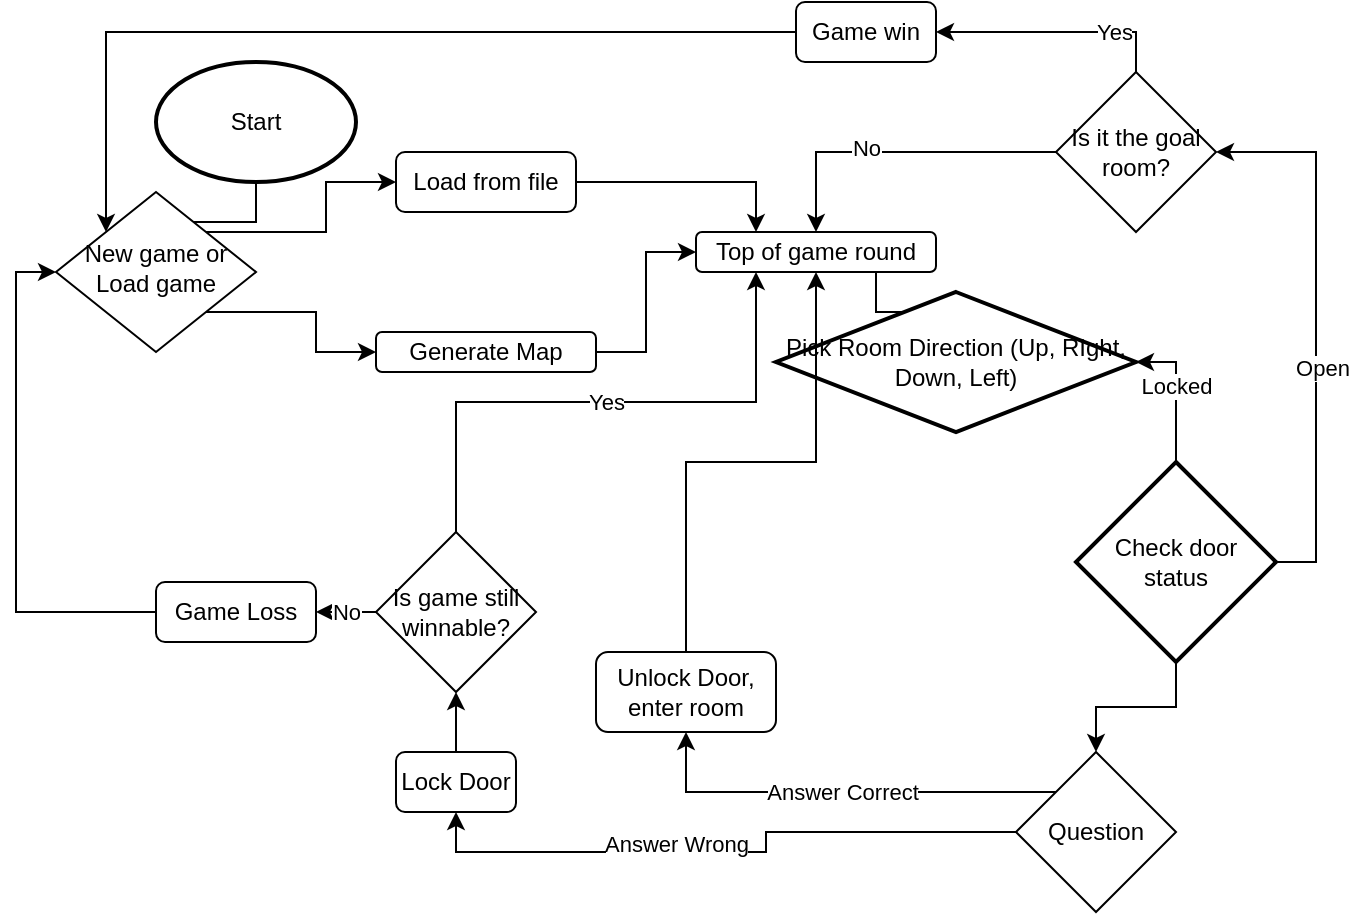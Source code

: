 <mxfile version="13.10.0" type="github">
  <diagram id="C5RBs43oDa-KdzZeNtuy" name="Page-1">
    <mxGraphModel dx="1038" dy="617" grid="1" gridSize="10" guides="1" tooltips="1" connect="1" arrows="1" fold="1" page="1" pageScale="1" pageWidth="827" pageHeight="1169" math="0" shadow="0">
      <root>
        <mxCell id="WIyWlLk6GJQsqaUBKTNV-0" />
        <mxCell id="WIyWlLk6GJQsqaUBKTNV-1" parent="WIyWlLk6GJQsqaUBKTNV-0" />
        <mxCell id="WIyWlLk6GJQsqaUBKTNV-2" value="" style="rounded=0;html=1;jettySize=auto;orthogonalLoop=1;fontSize=11;endArrow=block;endFill=0;endSize=8;strokeWidth=1;shadow=0;labelBackgroundColor=none;edgeStyle=orthogonalEdgeStyle;" parent="WIyWlLk6GJQsqaUBKTNV-1" source="eqVt8OM183zsTdJXWkha-23" target="WIyWlLk6GJQsqaUBKTNV-6" edge="1">
          <mxGeometry relative="1" as="geometry">
            <mxPoint x="220" y="120" as="sourcePoint" />
          </mxGeometry>
        </mxCell>
        <mxCell id="eqVt8OM183zsTdJXWkha-13" style="edgeStyle=orthogonalEdgeStyle;rounded=0;orthogonalLoop=1;jettySize=auto;html=1;exitX=1;exitY=0;exitDx=0;exitDy=0;entryX=0;entryY=0.5;entryDx=0;entryDy=0;" edge="1" parent="WIyWlLk6GJQsqaUBKTNV-1" source="WIyWlLk6GJQsqaUBKTNV-6" target="eqVt8OM183zsTdJXWkha-0">
          <mxGeometry relative="1" as="geometry" />
        </mxCell>
        <mxCell id="eqVt8OM183zsTdJXWkha-15" style="edgeStyle=orthogonalEdgeStyle;rounded=0;orthogonalLoop=1;jettySize=auto;html=1;exitX=1;exitY=1;exitDx=0;exitDy=0;entryX=0;entryY=0.5;entryDx=0;entryDy=0;" edge="1" parent="WIyWlLk6GJQsqaUBKTNV-1" source="WIyWlLk6GJQsqaUBKTNV-6" target="WIyWlLk6GJQsqaUBKTNV-7">
          <mxGeometry relative="1" as="geometry" />
        </mxCell>
        <mxCell id="WIyWlLk6GJQsqaUBKTNV-6" value="New game or Load game" style="rhombus;whiteSpace=wrap;html=1;shadow=0;fontFamily=Helvetica;fontSize=12;align=center;strokeWidth=1;spacing=6;spacingTop=-4;" parent="WIyWlLk6GJQsqaUBKTNV-1" vertex="1">
          <mxGeometry x="170" y="170" width="100" height="80" as="geometry" />
        </mxCell>
        <mxCell id="eqVt8OM183zsTdJXWkha-19" style="edgeStyle=orthogonalEdgeStyle;rounded=0;orthogonalLoop=1;jettySize=auto;html=1;exitX=1;exitY=0.5;exitDx=0;exitDy=0;entryX=0;entryY=0.5;entryDx=0;entryDy=0;" edge="1" parent="WIyWlLk6GJQsqaUBKTNV-1" source="WIyWlLk6GJQsqaUBKTNV-7" target="eqVt8OM183zsTdJXWkha-9">
          <mxGeometry relative="1" as="geometry" />
        </mxCell>
        <mxCell id="WIyWlLk6GJQsqaUBKTNV-7" value="Generate Map" style="rounded=1;whiteSpace=wrap;html=1;fontSize=12;glass=0;strokeWidth=1;shadow=0;" parent="WIyWlLk6GJQsqaUBKTNV-1" vertex="1">
          <mxGeometry x="330" y="240" width="110" height="20" as="geometry" />
        </mxCell>
        <mxCell id="eqVt8OM183zsTdJXWkha-17" style="edgeStyle=orthogonalEdgeStyle;rounded=0;orthogonalLoop=1;jettySize=auto;html=1;exitX=1;exitY=0.5;exitDx=0;exitDy=0;entryX=0.25;entryY=0;entryDx=0;entryDy=0;" edge="1" parent="WIyWlLk6GJQsqaUBKTNV-1" source="eqVt8OM183zsTdJXWkha-0" target="eqVt8OM183zsTdJXWkha-9">
          <mxGeometry relative="1" as="geometry" />
        </mxCell>
        <mxCell id="eqVt8OM183zsTdJXWkha-0" value="Load from file" style="rounded=1;whiteSpace=wrap;html=1;" vertex="1" parent="WIyWlLk6GJQsqaUBKTNV-1">
          <mxGeometry x="340" y="150" width="90" height="30" as="geometry" />
        </mxCell>
        <mxCell id="eqVt8OM183zsTdJXWkha-11" style="edgeStyle=orthogonalEdgeStyle;rounded=0;orthogonalLoop=1;jettySize=auto;html=1;exitX=0.75;exitY=1;exitDx=0;exitDy=0;entryX=0.5;entryY=0;entryDx=0;entryDy=0;entryPerimeter=0;" edge="1" parent="WIyWlLk6GJQsqaUBKTNV-1" source="eqVt8OM183zsTdJXWkha-9" target="eqVt8OM183zsTdJXWkha-25">
          <mxGeometry relative="1" as="geometry">
            <mxPoint x="550" y="260" as="targetPoint" />
          </mxGeometry>
        </mxCell>
        <mxCell id="eqVt8OM183zsTdJXWkha-9" value="Top of game round" style="rounded=1;whiteSpace=wrap;html=1;" vertex="1" parent="WIyWlLk6GJQsqaUBKTNV-1">
          <mxGeometry x="490" y="190" width="120" height="20" as="geometry" />
        </mxCell>
        <mxCell id="eqVt8OM183zsTdJXWkha-12" style="edgeStyle=orthogonalEdgeStyle;rounded=0;orthogonalLoop=1;jettySize=auto;html=1;exitX=0.5;exitY=1;exitDx=0;exitDy=0;" edge="1" parent="WIyWlLk6GJQsqaUBKTNV-1" source="WIyWlLk6GJQsqaUBKTNV-6" target="WIyWlLk6GJQsqaUBKTNV-6">
          <mxGeometry relative="1" as="geometry" />
        </mxCell>
        <mxCell id="eqVt8OM183zsTdJXWkha-23" value="Start" style="strokeWidth=2;html=1;shape=mxgraph.flowchart.start_1;whiteSpace=wrap;" vertex="1" parent="WIyWlLk6GJQsqaUBKTNV-1">
          <mxGeometry x="220" y="105" width="100" height="60" as="geometry" />
        </mxCell>
        <mxCell id="eqVt8OM183zsTdJXWkha-25" value="&lt;span&gt;Pick Room Direction (Up, RIght, Down, Left)&lt;/span&gt;" style="strokeWidth=2;html=1;shape=mxgraph.flowchart.decision;whiteSpace=wrap;" vertex="1" parent="WIyWlLk6GJQsqaUBKTNV-1">
          <mxGeometry x="530" y="220" width="180" height="70" as="geometry" />
        </mxCell>
        <mxCell id="eqVt8OM183zsTdJXWkha-29" style="edgeStyle=orthogonalEdgeStyle;rounded=0;orthogonalLoop=1;jettySize=auto;html=1;exitX=1;exitY=0.5;exitDx=0;exitDy=0;exitPerimeter=0;entryX=1;entryY=0.5;entryDx=0;entryDy=0;" edge="1" parent="WIyWlLk6GJQsqaUBKTNV-1" source="eqVt8OM183zsTdJXWkha-27" target="eqVt8OM183zsTdJXWkha-51">
          <mxGeometry relative="1" as="geometry" />
        </mxCell>
        <mxCell id="eqVt8OM183zsTdJXWkha-30" value="Open" style="edgeLabel;html=1;align=center;verticalAlign=middle;resizable=0;points=[];" vertex="1" connectable="0" parent="eqVt8OM183zsTdJXWkha-29">
          <mxGeometry x="-0.144" y="-3" relative="1" as="geometry">
            <mxPoint as="offset" />
          </mxGeometry>
        </mxCell>
        <mxCell id="eqVt8OM183zsTdJXWkha-31" style="edgeStyle=orthogonalEdgeStyle;rounded=0;orthogonalLoop=1;jettySize=auto;html=1;exitX=0.5;exitY=0;exitDx=0;exitDy=0;exitPerimeter=0;entryX=1;entryY=0.5;entryDx=0;entryDy=0;entryPerimeter=0;" edge="1" parent="WIyWlLk6GJQsqaUBKTNV-1" source="eqVt8OM183zsTdJXWkha-27" target="eqVt8OM183zsTdJXWkha-25">
          <mxGeometry relative="1" as="geometry" />
        </mxCell>
        <mxCell id="eqVt8OM183zsTdJXWkha-32" value="Locked" style="edgeLabel;html=1;align=center;verticalAlign=middle;resizable=0;points=[];" vertex="1" connectable="0" parent="eqVt8OM183zsTdJXWkha-31">
          <mxGeometry x="0.095" relative="1" as="geometry">
            <mxPoint as="offset" />
          </mxGeometry>
        </mxCell>
        <mxCell id="eqVt8OM183zsTdJXWkha-35" style="edgeStyle=orthogonalEdgeStyle;rounded=0;orthogonalLoop=1;jettySize=auto;html=1;exitX=0.5;exitY=1;exitDx=0;exitDy=0;exitPerimeter=0;entryX=0.5;entryY=0;entryDx=0;entryDy=0;" edge="1" parent="WIyWlLk6GJQsqaUBKTNV-1" source="eqVt8OM183zsTdJXWkha-27" target="eqVt8OM183zsTdJXWkha-34">
          <mxGeometry relative="1" as="geometry" />
        </mxCell>
        <mxCell id="eqVt8OM183zsTdJXWkha-27" value="Check door&lt;br&gt;status" style="strokeWidth=2;html=1;shape=mxgraph.flowchart.decision;whiteSpace=wrap;" vertex="1" parent="WIyWlLk6GJQsqaUBKTNV-1">
          <mxGeometry x="680" y="305" width="100" height="100" as="geometry" />
        </mxCell>
        <mxCell id="eqVt8OM183zsTdJXWkha-37" style="edgeStyle=orthogonalEdgeStyle;rounded=0;orthogonalLoop=1;jettySize=auto;html=1;exitX=0;exitY=0.5;exitDx=0;exitDy=0;entryX=0.5;entryY=1;entryDx=0;entryDy=0;" edge="1" parent="WIyWlLk6GJQsqaUBKTNV-1" source="eqVt8OM183zsTdJXWkha-34" target="eqVt8OM183zsTdJXWkha-36">
          <mxGeometry relative="1" as="geometry">
            <mxPoint x="370" y="490" as="targetPoint" />
          </mxGeometry>
        </mxCell>
        <mxCell id="eqVt8OM183zsTdJXWkha-38" value="Answer Wrong" style="edgeLabel;html=1;align=center;verticalAlign=middle;resizable=0;points=[];" vertex="1" connectable="0" parent="eqVt8OM183zsTdJXWkha-37">
          <mxGeometry x="0.163" y="-4" relative="1" as="geometry">
            <mxPoint as="offset" />
          </mxGeometry>
        </mxCell>
        <mxCell id="eqVt8OM183zsTdJXWkha-41" value="Answer Correct" style="edgeStyle=orthogonalEdgeStyle;rounded=0;orthogonalLoop=1;jettySize=auto;html=1;exitX=0;exitY=0;exitDx=0;exitDy=0;entryX=0.5;entryY=1;entryDx=0;entryDy=0;" edge="1" parent="WIyWlLk6GJQsqaUBKTNV-1" source="eqVt8OM183zsTdJXWkha-34" target="eqVt8OM183zsTdJXWkha-40">
          <mxGeometry relative="1" as="geometry" />
        </mxCell>
        <mxCell id="eqVt8OM183zsTdJXWkha-34" value="Question" style="rhombus;whiteSpace=wrap;html=1;" vertex="1" parent="WIyWlLk6GJQsqaUBKTNV-1">
          <mxGeometry x="650" y="450" width="80" height="80" as="geometry" />
        </mxCell>
        <mxCell id="eqVt8OM183zsTdJXWkha-60" style="edgeStyle=orthogonalEdgeStyle;rounded=0;orthogonalLoop=1;jettySize=auto;html=1;exitX=0.5;exitY=0;exitDx=0;exitDy=0;entryX=0.5;entryY=1;entryDx=0;entryDy=0;" edge="1" parent="WIyWlLk6GJQsqaUBKTNV-1" source="eqVt8OM183zsTdJXWkha-36" target="eqVt8OM183zsTdJXWkha-57">
          <mxGeometry relative="1" as="geometry" />
        </mxCell>
        <mxCell id="eqVt8OM183zsTdJXWkha-36" value="Lock Door" style="rounded=1;whiteSpace=wrap;html=1;" vertex="1" parent="WIyWlLk6GJQsqaUBKTNV-1">
          <mxGeometry x="340" y="450" width="60" height="30" as="geometry" />
        </mxCell>
        <mxCell id="eqVt8OM183zsTdJXWkha-42" style="edgeStyle=orthogonalEdgeStyle;rounded=0;orthogonalLoop=1;jettySize=auto;html=1;exitX=0.5;exitY=0;exitDx=0;exitDy=0;entryX=0.5;entryY=1;entryDx=0;entryDy=0;" edge="1" parent="WIyWlLk6GJQsqaUBKTNV-1" source="eqVt8OM183zsTdJXWkha-40" target="eqVt8OM183zsTdJXWkha-9">
          <mxGeometry relative="1" as="geometry" />
        </mxCell>
        <mxCell id="eqVt8OM183zsTdJXWkha-40" value="Unlock Door,&lt;br&gt;enter room" style="rounded=1;whiteSpace=wrap;html=1;" vertex="1" parent="WIyWlLk6GJQsqaUBKTNV-1">
          <mxGeometry x="440" y="400" width="90" height="40" as="geometry" />
        </mxCell>
        <mxCell id="eqVt8OM183zsTdJXWkha-65" style="edgeStyle=orthogonalEdgeStyle;rounded=0;orthogonalLoop=1;jettySize=auto;html=1;exitX=0;exitY=0.5;exitDx=0;exitDy=0;entryX=0;entryY=0;entryDx=0;entryDy=0;" edge="1" parent="WIyWlLk6GJQsqaUBKTNV-1" source="eqVt8OM183zsTdJXWkha-44" target="WIyWlLk6GJQsqaUBKTNV-6">
          <mxGeometry relative="1" as="geometry" />
        </mxCell>
        <mxCell id="eqVt8OM183zsTdJXWkha-44" value="Game win" style="rounded=1;whiteSpace=wrap;html=1;" vertex="1" parent="WIyWlLk6GJQsqaUBKTNV-1">
          <mxGeometry x="540" y="75" width="70" height="30" as="geometry" />
        </mxCell>
        <mxCell id="eqVt8OM183zsTdJXWkha-52" style="edgeStyle=orthogonalEdgeStyle;rounded=0;orthogonalLoop=1;jettySize=auto;html=1;exitX=0;exitY=0.5;exitDx=0;exitDy=0;entryX=0.5;entryY=0;entryDx=0;entryDy=0;" edge="1" parent="WIyWlLk6GJQsqaUBKTNV-1" source="eqVt8OM183zsTdJXWkha-51" target="eqVt8OM183zsTdJXWkha-9">
          <mxGeometry relative="1" as="geometry" />
        </mxCell>
        <mxCell id="eqVt8OM183zsTdJXWkha-53" value="No" style="edgeLabel;html=1;align=center;verticalAlign=middle;resizable=0;points=[];" vertex="1" connectable="0" parent="eqVt8OM183zsTdJXWkha-52">
          <mxGeometry x="0.19" y="-2" relative="1" as="geometry">
            <mxPoint as="offset" />
          </mxGeometry>
        </mxCell>
        <mxCell id="eqVt8OM183zsTdJXWkha-54" style="edgeStyle=orthogonalEdgeStyle;rounded=0;orthogonalLoop=1;jettySize=auto;html=1;exitX=0.5;exitY=0;exitDx=0;exitDy=0;entryX=1;entryY=0.5;entryDx=0;entryDy=0;" edge="1" parent="WIyWlLk6GJQsqaUBKTNV-1" source="eqVt8OM183zsTdJXWkha-51" target="eqVt8OM183zsTdJXWkha-44">
          <mxGeometry relative="1" as="geometry" />
        </mxCell>
        <mxCell id="eqVt8OM183zsTdJXWkha-55" value="Yes" style="edgeLabel;html=1;align=center;verticalAlign=middle;resizable=0;points=[];" vertex="1" connectable="0" parent="eqVt8OM183zsTdJXWkha-54">
          <mxGeometry x="-0.48" relative="1" as="geometry">
            <mxPoint as="offset" />
          </mxGeometry>
        </mxCell>
        <mxCell id="eqVt8OM183zsTdJXWkha-51" value="Is it the goal room?" style="rhombus;whiteSpace=wrap;html=1;" vertex="1" parent="WIyWlLk6GJQsqaUBKTNV-1">
          <mxGeometry x="670" y="110" width="80" height="80" as="geometry" />
        </mxCell>
        <mxCell id="eqVt8OM183zsTdJXWkha-62" value="No" style="edgeStyle=orthogonalEdgeStyle;rounded=0;orthogonalLoop=1;jettySize=auto;html=1;exitX=0;exitY=0.5;exitDx=0;exitDy=0;entryX=1;entryY=0.5;entryDx=0;entryDy=0;" edge="1" parent="WIyWlLk6GJQsqaUBKTNV-1" source="eqVt8OM183zsTdJXWkha-57" target="eqVt8OM183zsTdJXWkha-61">
          <mxGeometry relative="1" as="geometry" />
        </mxCell>
        <mxCell id="eqVt8OM183zsTdJXWkha-63" value="Yes" style="edgeStyle=orthogonalEdgeStyle;rounded=0;orthogonalLoop=1;jettySize=auto;html=1;exitX=0.5;exitY=0;exitDx=0;exitDy=0;entryX=0.25;entryY=1;entryDx=0;entryDy=0;" edge="1" parent="WIyWlLk6GJQsqaUBKTNV-1" source="eqVt8OM183zsTdJXWkha-57" target="eqVt8OM183zsTdJXWkha-9">
          <mxGeometry relative="1" as="geometry" />
        </mxCell>
        <mxCell id="eqVt8OM183zsTdJXWkha-57" value="Is game still winnable?" style="rhombus;whiteSpace=wrap;html=1;" vertex="1" parent="WIyWlLk6GJQsqaUBKTNV-1">
          <mxGeometry x="330" y="340" width="80" height="80" as="geometry" />
        </mxCell>
        <mxCell id="eqVt8OM183zsTdJXWkha-64" style="edgeStyle=orthogonalEdgeStyle;rounded=0;orthogonalLoop=1;jettySize=auto;html=1;exitX=0;exitY=0.5;exitDx=0;exitDy=0;entryX=0;entryY=0.5;entryDx=0;entryDy=0;" edge="1" parent="WIyWlLk6GJQsqaUBKTNV-1" source="eqVt8OM183zsTdJXWkha-61" target="WIyWlLk6GJQsqaUBKTNV-6">
          <mxGeometry relative="1" as="geometry" />
        </mxCell>
        <mxCell id="eqVt8OM183zsTdJXWkha-61" value="Game Loss" style="rounded=1;whiteSpace=wrap;html=1;" vertex="1" parent="WIyWlLk6GJQsqaUBKTNV-1">
          <mxGeometry x="220" y="365" width="80" height="30" as="geometry" />
        </mxCell>
      </root>
    </mxGraphModel>
  </diagram>
</mxfile>
